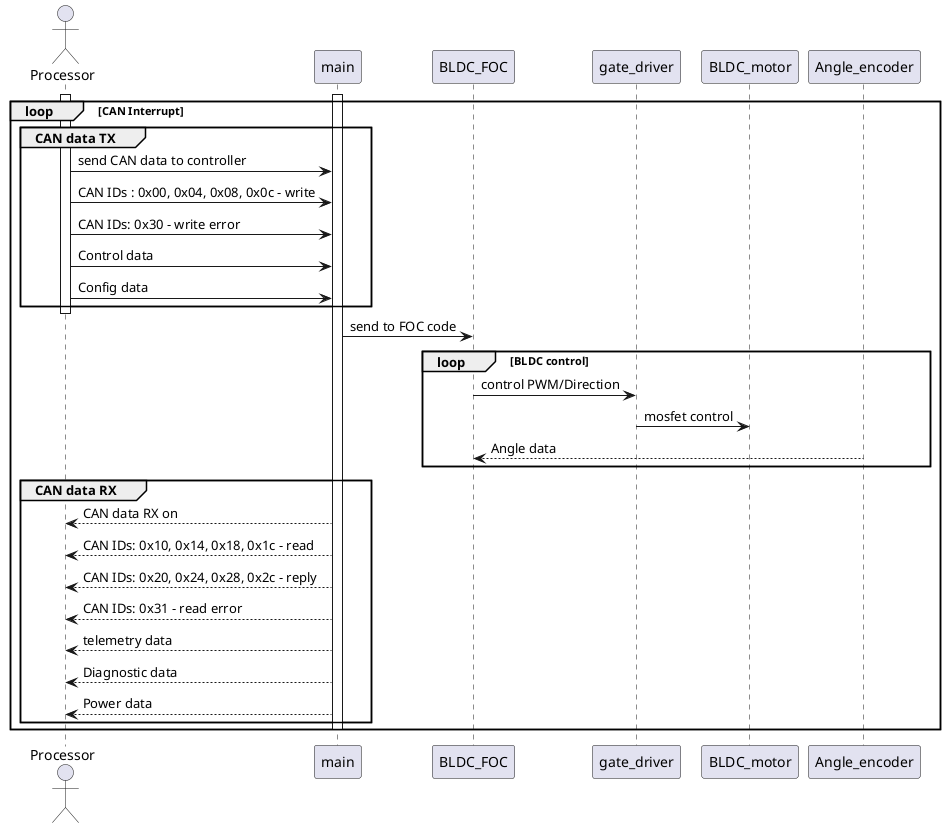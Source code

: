 @startuml Top Flow

actor Processor
activate main
loop CAN Interrupt 
activate Processor
group CAN data TX
    Processor -> main: send CAN data to controller
    Processor -> main: CAN IDs : 0x00, 0x04, 0x08, 0x0c - write 
    Processor -> main: CAN IDs: 0x30 - write error
    Processor -> main: Control data
    Processor -> main: Config data
end

deactivate Processor
main -> BLDC_FOC : send to FOC code
loop BLDC control
BLDC_FOC -> gate_driver: control PWM/Direction
gate_driver -> BLDC_motor : mosfet control
Angle_encoder --> BLDC_FOC : Angle data
end

activate Processor
group CAN data RX
    main --> Processor: CAN data RX on
    main --> Processor: CAN IDs: 0x10, 0x14, 0x18, 0x1c - read
    main --> Processor: CAN IDs: 0x20, 0x24, 0x28, 0x2c - reply
    main --> Processor: CAN IDs: 0x31 - read error
    main --> Processor: telemetry data
    main --> Processor: Diagnostic data
    main --> Processor: Power data
end
deactivate Processor
deactivate main
end
@enduml
